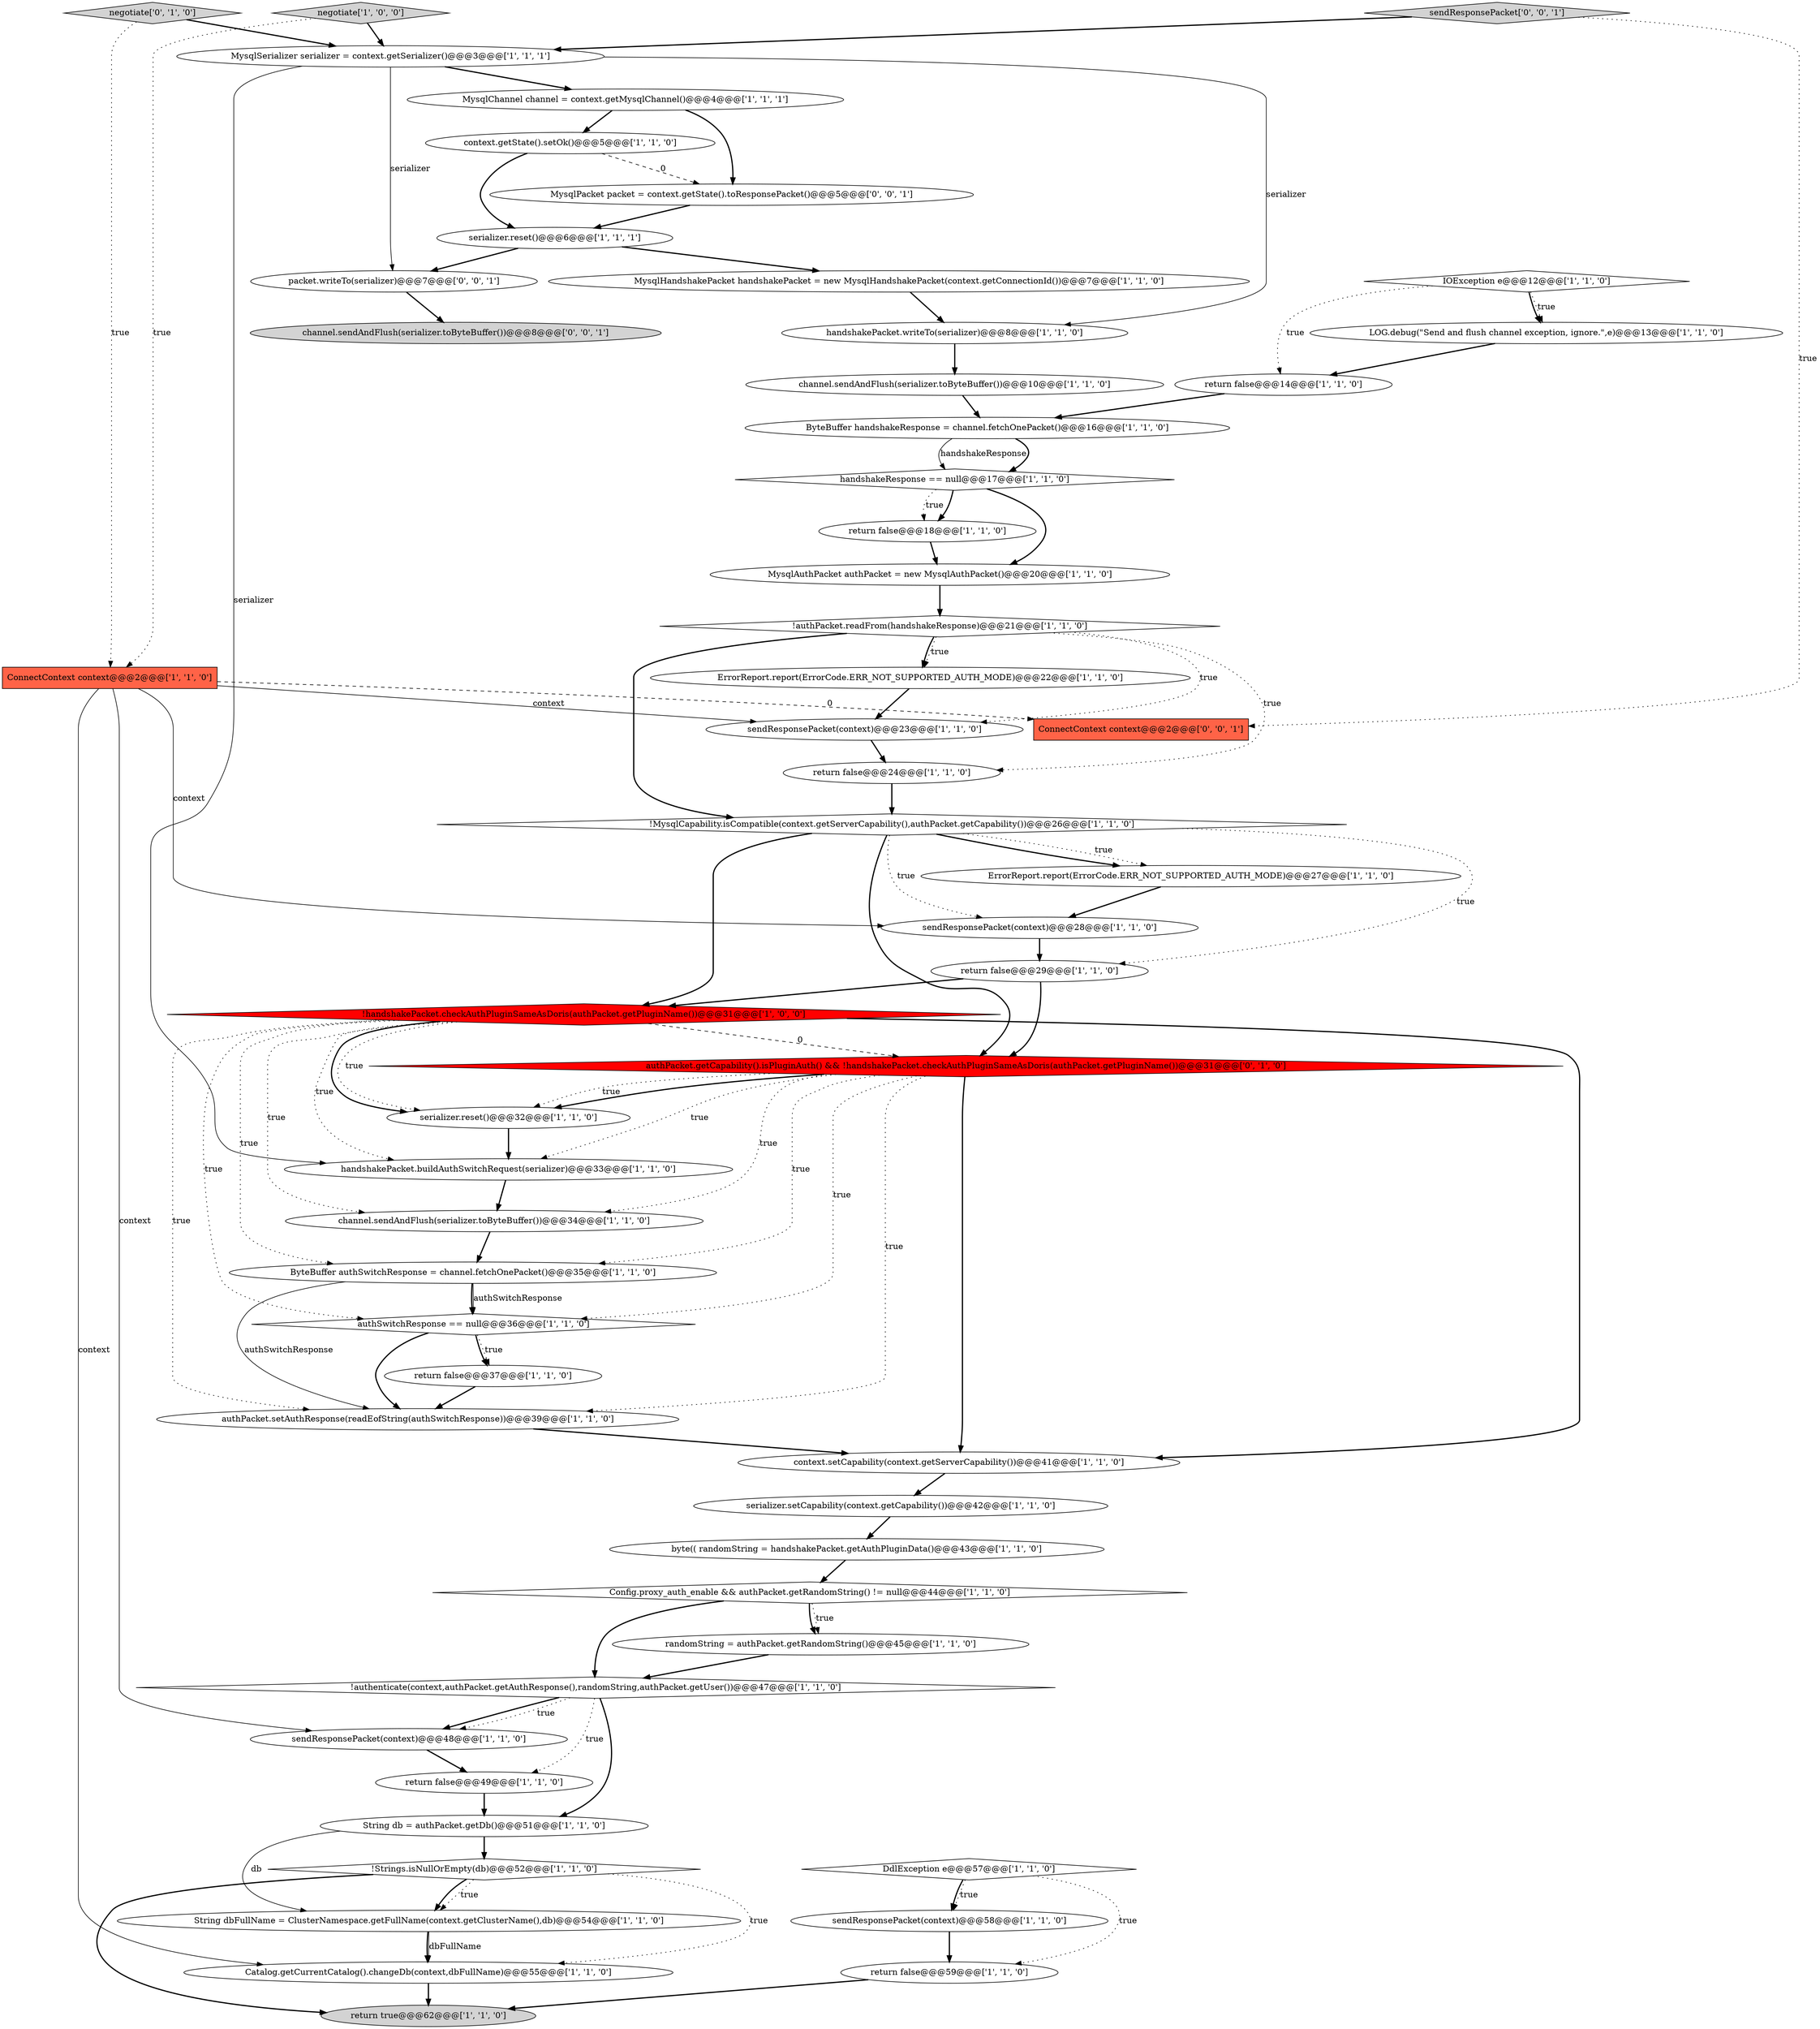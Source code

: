 digraph {
49 [style = filled, label = "negotiate['0', '1', '0']", fillcolor = lightgray, shape = diamond image = "AAA0AAABBB2BBB"];
19 [style = filled, label = "return false@@@14@@@['1', '1', '0']", fillcolor = white, shape = ellipse image = "AAA0AAABBB1BBB"];
10 [style = filled, label = "channel.sendAndFlush(serializer.toByteBuffer())@@@10@@@['1', '1', '0']", fillcolor = white, shape = ellipse image = "AAA0AAABBB1BBB"];
43 [style = filled, label = "ErrorReport.report(ErrorCode.ERR_NOT_SUPPORTED_AUTH_MODE)@@@22@@@['1', '1', '0']", fillcolor = white, shape = ellipse image = "AAA0AAABBB1BBB"];
8 [style = filled, label = "String dbFullName = ClusterNamespace.getFullName(context.getClusterName(),db)@@@54@@@['1', '1', '0']", fillcolor = white, shape = ellipse image = "AAA0AAABBB1BBB"];
15 [style = filled, label = "LOG.debug(\"Send and flush channel exception, ignore.\",e)@@@13@@@['1', '1', '0']", fillcolor = white, shape = ellipse image = "AAA0AAABBB1BBB"];
42 [style = filled, label = "ErrorReport.report(ErrorCode.ERR_NOT_SUPPORTED_AUTH_MODE)@@@27@@@['1', '1', '0']", fillcolor = white, shape = ellipse image = "AAA0AAABBB1BBB"];
1 [style = filled, label = "!handshakePacket.checkAuthPluginSameAsDoris(authPacket.getPluginName())@@@31@@@['1', '0', '0']", fillcolor = red, shape = diamond image = "AAA1AAABBB1BBB"];
34 [style = filled, label = "MysqlSerializer serializer = context.getSerializer()@@@3@@@['1', '1', '1']", fillcolor = white, shape = ellipse image = "AAA0AAABBB1BBB"];
17 [style = filled, label = "IOException e@@@12@@@['1', '1', '0']", fillcolor = white, shape = diamond image = "AAA0AAABBB1BBB"];
39 [style = filled, label = "serializer.reset()@@@32@@@['1', '1', '0']", fillcolor = white, shape = ellipse image = "AAA0AAABBB1BBB"];
44 [style = filled, label = "!authPacket.readFrom(handshakeResponse)@@@21@@@['1', '1', '0']", fillcolor = white, shape = diamond image = "AAA0AAABBB1BBB"];
18 [style = filled, label = "String db = authPacket.getDb()@@@51@@@['1', '1', '0']", fillcolor = white, shape = ellipse image = "AAA0AAABBB1BBB"];
45 [style = filled, label = "serializer.reset()@@@6@@@['1', '1', '1']", fillcolor = white, shape = ellipse image = "AAA0AAABBB1BBB"];
25 [style = filled, label = "ByteBuffer handshakeResponse = channel.fetchOnePacket()@@@16@@@['1', '1', '0']", fillcolor = white, shape = ellipse image = "AAA0AAABBB1BBB"];
2 [style = filled, label = "Config.proxy_auth_enable && authPacket.getRandomString() != null@@@44@@@['1', '1', '0']", fillcolor = white, shape = diamond image = "AAA0AAABBB1BBB"];
53 [style = filled, label = "MysqlPacket packet = context.getState().toResponsePacket()@@@5@@@['0', '0', '1']", fillcolor = white, shape = ellipse image = "AAA0AAABBB3BBB"];
23 [style = filled, label = "sendResponsePacket(context)@@@28@@@['1', '1', '0']", fillcolor = white, shape = ellipse image = "AAA0AAABBB1BBB"];
46 [style = filled, label = "MysqlAuthPacket authPacket = new MysqlAuthPacket()@@@20@@@['1', '1', '0']", fillcolor = white, shape = ellipse image = "AAA0AAABBB1BBB"];
3 [style = filled, label = "handshakeResponse == null@@@17@@@['1', '1', '0']", fillcolor = white, shape = diamond image = "AAA0AAABBB1BBB"];
6 [style = filled, label = "handshakePacket.buildAuthSwitchRequest(serializer)@@@33@@@['1', '1', '0']", fillcolor = white, shape = ellipse image = "AAA0AAABBB1BBB"];
31 [style = filled, label = "randomString = authPacket.getRandomString()@@@45@@@['1', '1', '0']", fillcolor = white, shape = ellipse image = "AAA0AAABBB1BBB"];
33 [style = filled, label = "negotiate['1', '0', '0']", fillcolor = lightgray, shape = diamond image = "AAA0AAABBB1BBB"];
28 [style = filled, label = "!Strings.isNullOrEmpty(db)@@@52@@@['1', '1', '0']", fillcolor = white, shape = diamond image = "AAA0AAABBB1BBB"];
4 [style = filled, label = "byte(( randomString = handshakePacket.getAuthPluginData()@@@43@@@['1', '1', '0']", fillcolor = white, shape = ellipse image = "AAA0AAABBB1BBB"];
24 [style = filled, label = "serializer.setCapability(context.getCapability())@@@42@@@['1', '1', '0']", fillcolor = white, shape = ellipse image = "AAA0AAABBB1BBB"];
21 [style = filled, label = "Catalog.getCurrentCatalog().changeDb(context,dbFullName)@@@55@@@['1', '1', '0']", fillcolor = white, shape = ellipse image = "AAA0AAABBB1BBB"];
37 [style = filled, label = "channel.sendAndFlush(serializer.toByteBuffer())@@@34@@@['1', '1', '0']", fillcolor = white, shape = ellipse image = "AAA0AAABBB1BBB"];
38 [style = filled, label = "ConnectContext context@@@2@@@['1', '1', '0']", fillcolor = tomato, shape = box image = "AAA0AAABBB1BBB"];
14 [style = filled, label = "ByteBuffer authSwitchResponse = channel.fetchOnePacket()@@@35@@@['1', '1', '0']", fillcolor = white, shape = ellipse image = "AAA0AAABBB1BBB"];
52 [style = filled, label = "ConnectContext context@@@2@@@['0', '0', '1']", fillcolor = tomato, shape = box image = "AAA0AAABBB3BBB"];
50 [style = filled, label = "packet.writeTo(serializer)@@@7@@@['0', '0', '1']", fillcolor = white, shape = ellipse image = "AAA0AAABBB3BBB"];
0 [style = filled, label = "return true@@@62@@@['1', '1', '0']", fillcolor = lightgray, shape = ellipse image = "AAA0AAABBB1BBB"];
47 [style = filled, label = "return false@@@24@@@['1', '1', '0']", fillcolor = white, shape = ellipse image = "AAA0AAABBB1BBB"];
32 [style = filled, label = "return false@@@49@@@['1', '1', '0']", fillcolor = white, shape = ellipse image = "AAA0AAABBB1BBB"];
27 [style = filled, label = "!authenticate(context,authPacket.getAuthResponse(),randomString,authPacket.getUser())@@@47@@@['1', '1', '0']", fillcolor = white, shape = diamond image = "AAA0AAABBB1BBB"];
48 [style = filled, label = "authPacket.getCapability().isPluginAuth() && !handshakePacket.checkAuthPluginSameAsDoris(authPacket.getPluginName())@@@31@@@['0', '1', '0']", fillcolor = red, shape = diamond image = "AAA1AAABBB2BBB"];
29 [style = filled, label = "authSwitchResponse == null@@@36@@@['1', '1', '0']", fillcolor = white, shape = diamond image = "AAA0AAABBB1BBB"];
51 [style = filled, label = "channel.sendAndFlush(serializer.toByteBuffer())@@@8@@@['0', '0', '1']", fillcolor = lightgray, shape = ellipse image = "AAA0AAABBB3BBB"];
41 [style = filled, label = "sendResponsePacket(context)@@@23@@@['1', '1', '0']", fillcolor = white, shape = ellipse image = "AAA0AAABBB1BBB"];
5 [style = filled, label = "context.getState().setOk()@@@5@@@['1', '1', '0']", fillcolor = white, shape = ellipse image = "AAA0AAABBB1BBB"];
13 [style = filled, label = "handshakePacket.writeTo(serializer)@@@8@@@['1', '1', '0']", fillcolor = white, shape = ellipse image = "AAA0AAABBB1BBB"];
35 [style = filled, label = "MysqlChannel channel = context.getMysqlChannel()@@@4@@@['1', '1', '1']", fillcolor = white, shape = ellipse image = "AAA0AAABBB1BBB"];
11 [style = filled, label = "context.setCapability(context.getServerCapability())@@@41@@@['1', '1', '0']", fillcolor = white, shape = ellipse image = "AAA0AAABBB1BBB"];
7 [style = filled, label = "!MysqlCapability.isCompatible(context.getServerCapability(),authPacket.getCapability())@@@26@@@['1', '1', '0']", fillcolor = white, shape = diamond image = "AAA0AAABBB1BBB"];
36 [style = filled, label = "return false@@@37@@@['1', '1', '0']", fillcolor = white, shape = ellipse image = "AAA0AAABBB1BBB"];
54 [style = filled, label = "sendResponsePacket['0', '0', '1']", fillcolor = lightgray, shape = diamond image = "AAA0AAABBB3BBB"];
12 [style = filled, label = "return false@@@29@@@['1', '1', '0']", fillcolor = white, shape = ellipse image = "AAA0AAABBB1BBB"];
16 [style = filled, label = "authPacket.setAuthResponse(readEofString(authSwitchResponse))@@@39@@@['1', '1', '0']", fillcolor = white, shape = ellipse image = "AAA0AAABBB1BBB"];
30 [style = filled, label = "return false@@@59@@@['1', '1', '0']", fillcolor = white, shape = ellipse image = "AAA0AAABBB1BBB"];
26 [style = filled, label = "sendResponsePacket(context)@@@48@@@['1', '1', '0']", fillcolor = white, shape = ellipse image = "AAA0AAABBB1BBB"];
9 [style = filled, label = "DdlException e@@@57@@@['1', '1', '0']", fillcolor = white, shape = diamond image = "AAA0AAABBB1BBB"];
22 [style = filled, label = "return false@@@18@@@['1', '1', '0']", fillcolor = white, shape = ellipse image = "AAA0AAABBB1BBB"];
20 [style = filled, label = "MysqlHandshakePacket handshakePacket = new MysqlHandshakePacket(context.getConnectionId())@@@7@@@['1', '1', '0']", fillcolor = white, shape = ellipse image = "AAA0AAABBB1BBB"];
40 [style = filled, label = "sendResponsePacket(context)@@@58@@@['1', '1', '0']", fillcolor = white, shape = ellipse image = "AAA0AAABBB1BBB"];
42->23 [style = bold, label=""];
1->39 [style = dotted, label="true"];
27->32 [style = dotted, label="true"];
47->7 [style = bold, label=""];
28->21 [style = dotted, label="true"];
14->29 [style = solid, label="authSwitchResponse"];
44->7 [style = bold, label=""];
48->14 [style = dotted, label="true"];
39->6 [style = bold, label=""];
5->45 [style = bold, label=""];
7->48 [style = bold, label=""];
48->39 [style = bold, label=""];
54->52 [style = dotted, label="true"];
25->3 [style = solid, label="handshakeResponse"];
28->0 [style = bold, label=""];
17->15 [style = dotted, label="true"];
48->39 [style = dotted, label="true"];
44->47 [style = dotted, label="true"];
1->6 [style = dotted, label="true"];
23->12 [style = bold, label=""];
34->50 [style = solid, label="serializer"];
32->18 [style = bold, label=""];
29->36 [style = dotted, label="true"];
2->31 [style = bold, label=""];
9->40 [style = bold, label=""];
29->36 [style = bold, label=""];
3->46 [style = bold, label=""];
22->46 [style = bold, label=""];
7->1 [style = bold, label=""];
26->32 [style = bold, label=""];
28->8 [style = dotted, label="true"];
8->21 [style = solid, label="dbFullName"];
21->0 [style = bold, label=""];
1->48 [style = dashed, label="0"];
44->43 [style = dotted, label="true"];
25->3 [style = bold, label=""];
12->48 [style = bold, label=""];
4->2 [style = bold, label=""];
12->1 [style = bold, label=""];
14->16 [style = solid, label="authSwitchResponse"];
18->28 [style = bold, label=""];
7->42 [style = dotted, label="true"];
19->25 [style = bold, label=""];
1->11 [style = bold, label=""];
7->12 [style = dotted, label="true"];
35->5 [style = bold, label=""];
7->23 [style = dotted, label="true"];
31->27 [style = bold, label=""];
10->25 [style = bold, label=""];
17->15 [style = bold, label=""];
7->42 [style = bold, label=""];
36->16 [style = bold, label=""];
2->27 [style = bold, label=""];
33->38 [style = dotted, label="true"];
34->35 [style = bold, label=""];
29->16 [style = bold, label=""];
27->26 [style = bold, label=""];
46->44 [style = bold, label=""];
1->39 [style = bold, label=""];
13->10 [style = bold, label=""];
27->18 [style = bold, label=""];
20->13 [style = bold, label=""];
48->16 [style = dotted, label="true"];
38->52 [style = dashed, label="0"];
34->6 [style = solid, label="serializer"];
18->8 [style = solid, label="db"];
45->20 [style = bold, label=""];
38->23 [style = solid, label="context"];
15->19 [style = bold, label=""];
11->24 [style = bold, label=""];
6->37 [style = bold, label=""];
48->11 [style = bold, label=""];
28->8 [style = bold, label=""];
17->19 [style = dotted, label="true"];
38->21 [style = solid, label="context"];
14->29 [style = bold, label=""];
43->41 [style = bold, label=""];
40->30 [style = bold, label=""];
1->16 [style = dotted, label="true"];
30->0 [style = bold, label=""];
41->47 [style = bold, label=""];
1->37 [style = dotted, label="true"];
9->30 [style = dotted, label="true"];
49->38 [style = dotted, label="true"];
35->53 [style = bold, label=""];
54->34 [style = bold, label=""];
48->37 [style = dotted, label="true"];
16->11 [style = bold, label=""];
34->13 [style = solid, label="serializer"];
27->26 [style = dotted, label="true"];
1->14 [style = dotted, label="true"];
49->34 [style = bold, label=""];
3->22 [style = bold, label=""];
2->31 [style = dotted, label="true"];
5->53 [style = dashed, label="0"];
44->43 [style = bold, label=""];
38->26 [style = solid, label="context"];
1->29 [style = dotted, label="true"];
48->6 [style = dotted, label="true"];
37->14 [style = bold, label=""];
24->4 [style = bold, label=""];
38->41 [style = solid, label="context"];
45->50 [style = bold, label=""];
50->51 [style = bold, label=""];
3->22 [style = dotted, label="true"];
8->21 [style = bold, label=""];
9->40 [style = dotted, label="true"];
33->34 [style = bold, label=""];
53->45 [style = bold, label=""];
44->41 [style = dotted, label="true"];
48->29 [style = dotted, label="true"];
}
